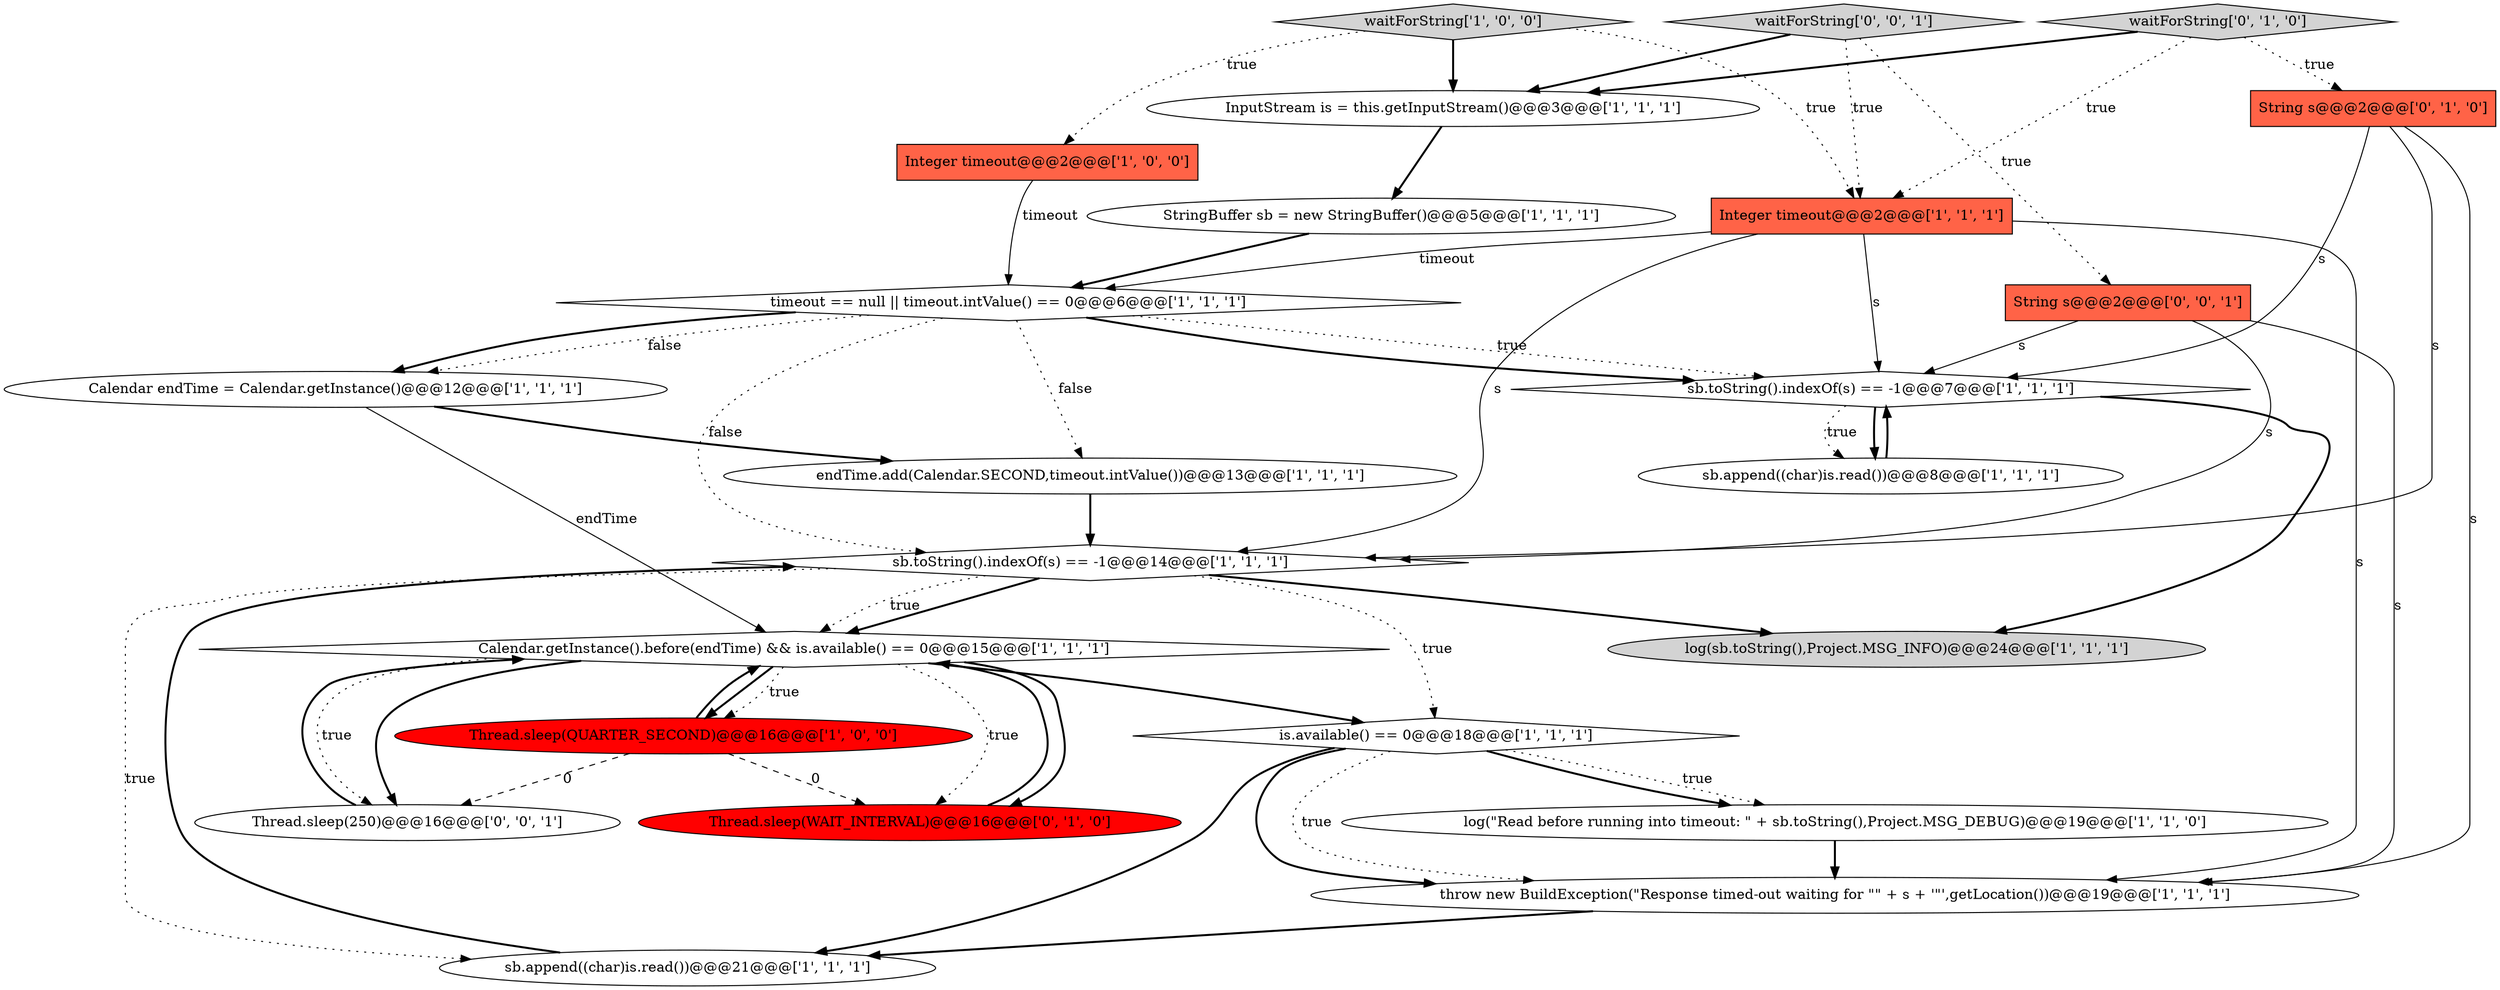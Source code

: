 digraph {
18 [style = filled, label = "String s@@@2@@@['0', '1', '0']", fillcolor = tomato, shape = box image = "AAA0AAABBB2BBB"];
10 [style = filled, label = "endTime.add(Calendar.SECOND,timeout.intValue())@@@13@@@['1', '1', '1']", fillcolor = white, shape = ellipse image = "AAA0AAABBB1BBB"];
12 [style = filled, label = "Integer timeout@@@2@@@['1', '1', '1']", fillcolor = tomato, shape = box image = "AAA0AAABBB1BBB"];
7 [style = filled, label = "is.available() == 0@@@18@@@['1', '1', '1']", fillcolor = white, shape = diamond image = "AAA0AAABBB1BBB"];
23 [style = filled, label = "waitForString['0', '0', '1']", fillcolor = lightgray, shape = diamond image = "AAA0AAABBB3BBB"];
16 [style = filled, label = "log(\"Read before running into timeout: \" + sb.toString(),Project.MSG_DEBUG)@@@19@@@['1', '1', '0']", fillcolor = white, shape = ellipse image = "AAA0AAABBB1BBB"];
3 [style = filled, label = "sb.toString().indexOf(s) == -1@@@14@@@['1', '1', '1']", fillcolor = white, shape = diamond image = "AAA0AAABBB1BBB"];
6 [style = filled, label = "Integer timeout@@@2@@@['1', '0', '0']", fillcolor = tomato, shape = box image = "AAA0AAABBB1BBB"];
13 [style = filled, label = "timeout == null || timeout.intValue() == 0@@@6@@@['1', '1', '1']", fillcolor = white, shape = diamond image = "AAA0AAABBB1BBB"];
22 [style = filled, label = "String s@@@2@@@['0', '0', '1']", fillcolor = tomato, shape = box image = "AAA0AAABBB3BBB"];
14 [style = filled, label = "Thread.sleep(QUARTER_SECOND)@@@16@@@['1', '0', '0']", fillcolor = red, shape = ellipse image = "AAA1AAABBB1BBB"];
11 [style = filled, label = "Calendar endTime = Calendar.getInstance()@@@12@@@['1', '1', '1']", fillcolor = white, shape = ellipse image = "AAA0AAABBB1BBB"];
19 [style = filled, label = "waitForString['0', '1', '0']", fillcolor = lightgray, shape = diamond image = "AAA0AAABBB2BBB"];
0 [style = filled, label = "sb.append((char)is.read())@@@8@@@['1', '1', '1']", fillcolor = white, shape = ellipse image = "AAA0AAABBB1BBB"];
21 [style = filled, label = "Thread.sleep(250)@@@16@@@['0', '0', '1']", fillcolor = white, shape = ellipse image = "AAA0AAABBB3BBB"];
15 [style = filled, label = "StringBuffer sb = new StringBuffer()@@@5@@@['1', '1', '1']", fillcolor = white, shape = ellipse image = "AAA0AAABBB1BBB"];
9 [style = filled, label = "sb.toString().indexOf(s) == -1@@@7@@@['1', '1', '1']", fillcolor = white, shape = diamond image = "AAA0AAABBB1BBB"];
4 [style = filled, label = "sb.append((char)is.read())@@@21@@@['1', '1', '1']", fillcolor = white, shape = ellipse image = "AAA0AAABBB1BBB"];
2 [style = filled, label = "log(sb.toString(),Project.MSG_INFO)@@@24@@@['1', '1', '1']", fillcolor = lightgray, shape = ellipse image = "AAA0AAABBB1BBB"];
17 [style = filled, label = "waitForString['1', '0', '0']", fillcolor = lightgray, shape = diamond image = "AAA0AAABBB1BBB"];
20 [style = filled, label = "Thread.sleep(WAIT_INTERVAL)@@@16@@@['0', '1', '0']", fillcolor = red, shape = ellipse image = "AAA1AAABBB2BBB"];
1 [style = filled, label = "throw new BuildException(\"Response timed-out waiting for \"\" + s + '\"',getLocation())@@@19@@@['1', '1', '1']", fillcolor = white, shape = ellipse image = "AAA0AAABBB1BBB"];
5 [style = filled, label = "InputStream is = this.getInputStream()@@@3@@@['1', '1', '1']", fillcolor = white, shape = ellipse image = "AAA0AAABBB1BBB"];
8 [style = filled, label = "Calendar.getInstance().before(endTime) && is.available() == 0@@@15@@@['1', '1', '1']", fillcolor = white, shape = diamond image = "AAA0AAABBB1BBB"];
12->1 [style = solid, label="s"];
4->3 [style = bold, label=""];
1->4 [style = bold, label=""];
0->9 [style = bold, label=""];
15->13 [style = bold, label=""];
17->5 [style = bold, label=""];
7->1 [style = bold, label=""];
9->0 [style = dotted, label="true"];
3->7 [style = dotted, label="true"];
9->0 [style = bold, label=""];
23->5 [style = bold, label=""];
8->21 [style = dotted, label="true"];
23->22 [style = dotted, label="true"];
9->2 [style = bold, label=""];
17->6 [style = dotted, label="true"];
18->3 [style = solid, label="s"];
19->18 [style = dotted, label="true"];
21->8 [style = bold, label=""];
12->13 [style = solid, label="timeout"];
8->14 [style = bold, label=""];
6->13 [style = solid, label="timeout"];
5->15 [style = bold, label=""];
10->3 [style = bold, label=""];
13->11 [style = dotted, label="false"];
3->4 [style = dotted, label="true"];
19->12 [style = dotted, label="true"];
18->9 [style = solid, label="s"];
14->20 [style = dashed, label="0"];
7->4 [style = bold, label=""];
22->1 [style = solid, label="s"];
13->11 [style = bold, label=""];
8->7 [style = bold, label=""];
12->3 [style = solid, label="s"];
19->5 [style = bold, label=""];
20->8 [style = bold, label=""];
18->1 [style = solid, label="s"];
8->20 [style = bold, label=""];
3->2 [style = bold, label=""];
17->12 [style = dotted, label="true"];
16->1 [style = bold, label=""];
11->10 [style = bold, label=""];
3->8 [style = bold, label=""];
22->9 [style = solid, label="s"];
8->14 [style = dotted, label="true"];
7->16 [style = bold, label=""];
7->16 [style = dotted, label="true"];
8->21 [style = bold, label=""];
13->3 [style = dotted, label="false"];
14->21 [style = dashed, label="0"];
14->8 [style = bold, label=""];
13->10 [style = dotted, label="false"];
13->9 [style = bold, label=""];
8->20 [style = dotted, label="true"];
23->12 [style = dotted, label="true"];
12->9 [style = solid, label="s"];
3->8 [style = dotted, label="true"];
7->1 [style = dotted, label="true"];
11->8 [style = solid, label="endTime"];
22->3 [style = solid, label="s"];
13->9 [style = dotted, label="true"];
}
